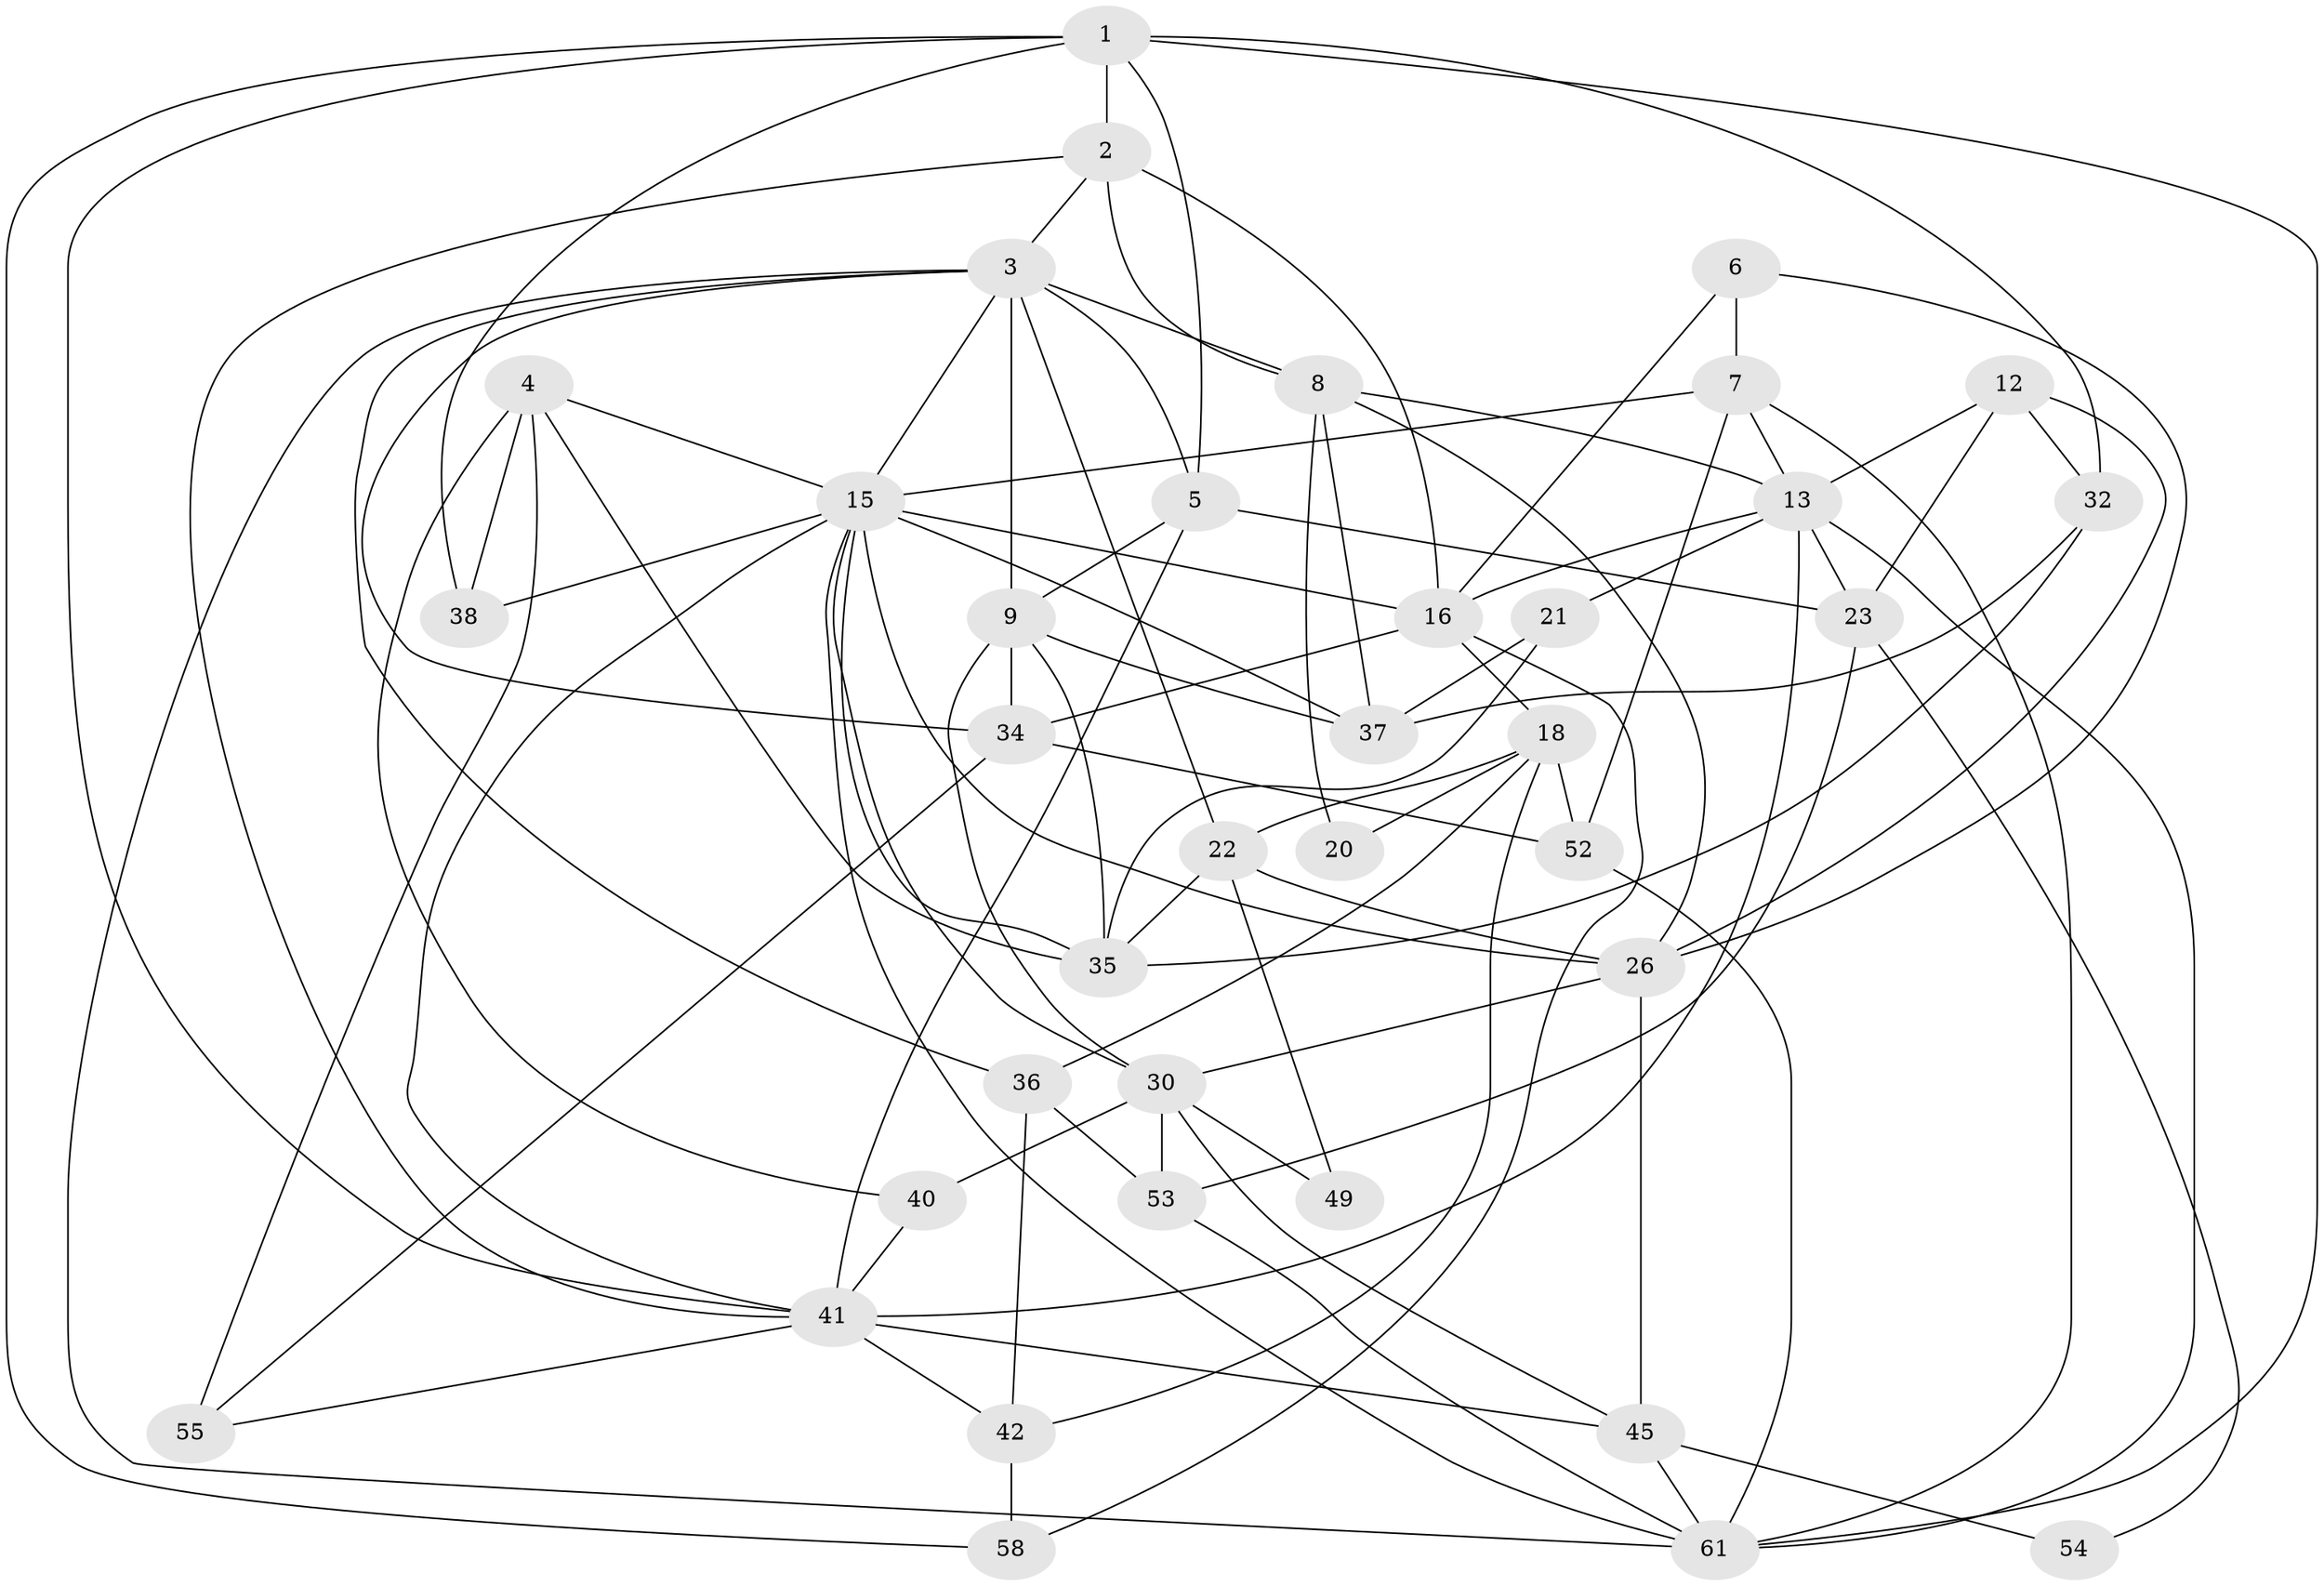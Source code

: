 // Generated by graph-tools (version 1.1) at 2025/52/02/27/25 19:52:04]
// undirected, 37 vertices, 95 edges
graph export_dot {
graph [start="1"]
  node [color=gray90,style=filled];
  1 [super="+24"];
  2 [super="+27"];
  3 [super="+62"];
  4 [super="+10"];
  5 [super="+50"];
  6 [super="+17"];
  7 [super="+11"];
  8 [super="+57"];
  9 [super="+19"];
  12 [super="+29"];
  13 [super="+14"];
  15 [super="+28"];
  16 [super="+33"];
  18;
  20;
  21 [super="+31"];
  22 [super="+25"];
  23;
  26 [super="+43"];
  30 [super="+47"];
  32 [super="+59"];
  34 [super="+39"];
  35 [super="+56"];
  36;
  37 [super="+48"];
  38;
  40;
  41 [super="+46"];
  42 [super="+44"];
  45 [super="+51"];
  49;
  52;
  53 [super="+60"];
  54;
  55;
  58;
  61 [super="+63"];
  1 -- 38;
  1 -- 58;
  1 -- 41;
  1 -- 32;
  1 -- 2 [weight=2];
  1 -- 61;
  1 -- 5;
  2 -- 41;
  2 -- 8 [weight=2];
  2 -- 16;
  2 -- 3;
  3 -- 5;
  3 -- 34;
  3 -- 36;
  3 -- 22;
  3 -- 8;
  3 -- 15;
  3 -- 9;
  3 -- 61;
  4 -- 38;
  4 -- 35;
  4 -- 40 [weight=2];
  4 -- 15;
  4 -- 55;
  5 -- 23;
  5 -- 41;
  5 -- 9;
  6 -- 7;
  6 -- 16;
  6 -- 26;
  7 -- 52;
  7 -- 15;
  7 -- 13;
  7 -- 61;
  8 -- 20;
  8 -- 37;
  8 -- 26;
  8 -- 13;
  9 -- 37;
  9 -- 34;
  9 -- 30;
  9 -- 35;
  12 -- 32 [weight=2];
  12 -- 26;
  12 -- 13;
  12 -- 23;
  13 -- 21;
  13 -- 23;
  13 -- 41;
  13 -- 16;
  13 -- 61;
  15 -- 16;
  15 -- 38;
  15 -- 41;
  15 -- 61;
  15 -- 37;
  15 -- 26;
  15 -- 30;
  15 -- 35;
  16 -- 18;
  16 -- 34;
  16 -- 58;
  18 -- 52;
  18 -- 20;
  18 -- 36;
  18 -- 42;
  18 -- 22;
  21 -- 37;
  21 -- 35;
  22 -- 49;
  22 -- 26;
  22 -- 35;
  23 -- 53;
  23 -- 54;
  26 -- 45;
  26 -- 30;
  30 -- 53;
  30 -- 40;
  30 -- 49;
  30 -- 45;
  32 -- 37;
  32 -- 35;
  34 -- 52;
  34 -- 55;
  36 -- 42;
  36 -- 53;
  40 -- 41;
  41 -- 55;
  41 -- 42;
  41 -- 45;
  42 -- 58;
  45 -- 61;
  45 -- 54;
  52 -- 61;
  53 -- 61;
}
